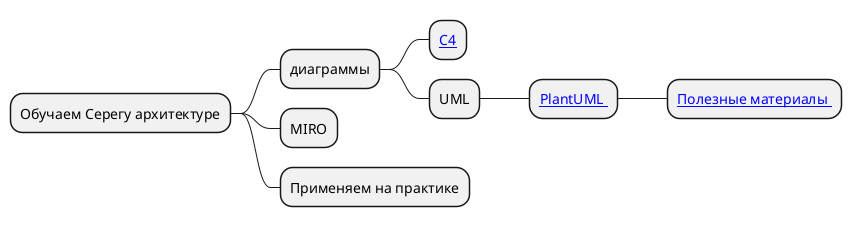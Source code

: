 @startmindmap
* Обучаем Серегу архитектуре
** диаграммы
***  [[https://c4model.com/ С4]]
*** UML
**** [[https://www.planttext.com/ PlantUML ]]
***** [[https://github.com/nataguseva/plantuml_speach/tree/main Полезные материалы ]]
** MIRO
** Применяем на практике

@endmindmap